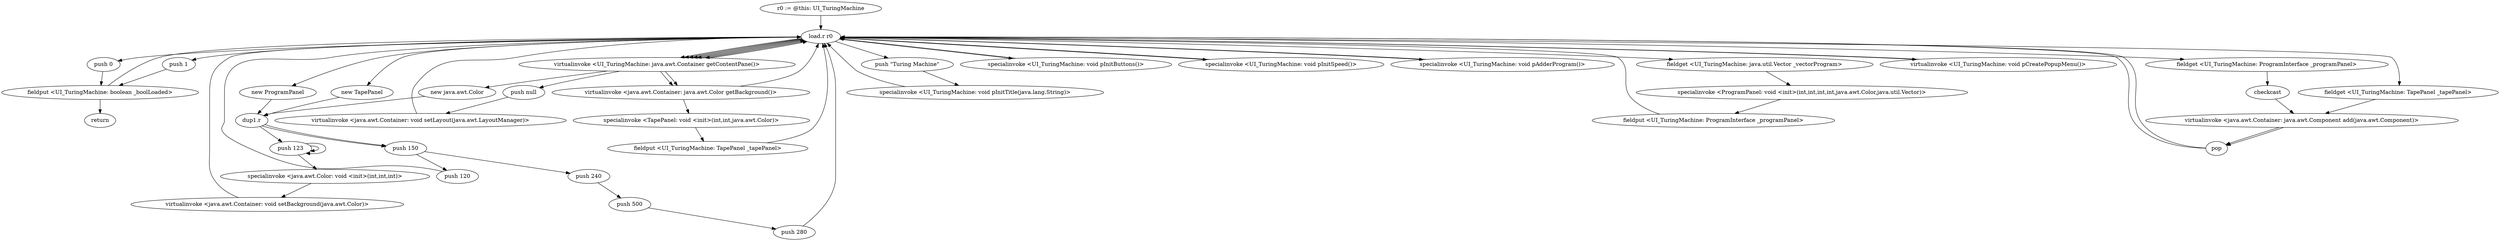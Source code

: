 digraph "" {
    "r0 := @this: UI_TuringMachine"
    "load.r r0"
    "r0 := @this: UI_TuringMachine"->"load.r r0";
    "push 0"
    "load.r r0"->"push 0";
    "fieldput <UI_TuringMachine: boolean _boolLoaded>"
    "push 0"->"fieldput <UI_TuringMachine: boolean _boolLoaded>";
    "fieldput <UI_TuringMachine: boolean _boolLoaded>"->"load.r r0";
    "virtualinvoke <UI_TuringMachine: java.awt.Container getContentPane()>"
    "load.r r0"->"virtualinvoke <UI_TuringMachine: java.awt.Container getContentPane()>";
    "push null"
    "virtualinvoke <UI_TuringMachine: java.awt.Container getContentPane()>"->"push null";
    "virtualinvoke <java.awt.Container: void setLayout(java.awt.LayoutManager)>"
    "push null"->"virtualinvoke <java.awt.Container: void setLayout(java.awt.LayoutManager)>";
    "virtualinvoke <java.awt.Container: void setLayout(java.awt.LayoutManager)>"->"load.r r0";
    "load.r r0"->"virtualinvoke <UI_TuringMachine: java.awt.Container getContentPane()>";
    "new java.awt.Color"
    "virtualinvoke <UI_TuringMachine: java.awt.Container getContentPane()>"->"new java.awt.Color";
    "dup1.r"
    "new java.awt.Color"->"dup1.r";
    "push 123"
    "dup1.r"->"push 123";
    "push 123"->"push 123";
    "push 123"->"push 123";
    "specialinvoke <java.awt.Color: void <init>(int,int,int)>"
    "push 123"->"specialinvoke <java.awt.Color: void <init>(int,int,int)>";
    "virtualinvoke <java.awt.Container: void setBackground(java.awt.Color)>"
    "specialinvoke <java.awt.Color: void <init>(int,int,int)>"->"virtualinvoke <java.awt.Container: void setBackground(java.awt.Color)>";
    "virtualinvoke <java.awt.Container: void setBackground(java.awt.Color)>"->"load.r r0";
    "push \"Turing Machine\""
    "load.r r0"->"push \"Turing Machine\"";
    "specialinvoke <UI_TuringMachine: void pInitTitle(java.lang.String)>"
    "push \"Turing Machine\""->"specialinvoke <UI_TuringMachine: void pInitTitle(java.lang.String)>";
    "specialinvoke <UI_TuringMachine: void pInitTitle(java.lang.String)>"->"load.r r0";
    "specialinvoke <UI_TuringMachine: void pInitButtons()>"
    "load.r r0"->"specialinvoke <UI_TuringMachine: void pInitButtons()>";
    "specialinvoke <UI_TuringMachine: void pInitButtons()>"->"load.r r0";
    "specialinvoke <UI_TuringMachine: void pInitSpeed()>"
    "load.r r0"->"specialinvoke <UI_TuringMachine: void pInitSpeed()>";
    "specialinvoke <UI_TuringMachine: void pInitSpeed()>"->"load.r r0";
    "new TapePanel"
    "load.r r0"->"new TapePanel";
    "new TapePanel"->"dup1.r";
    "push 150"
    "dup1.r"->"push 150";
    "push 120"
    "push 150"->"push 120";
    "push 120"->"load.r r0";
    "load.r r0"->"virtualinvoke <UI_TuringMachine: java.awt.Container getContentPane()>";
    "virtualinvoke <java.awt.Container: java.awt.Color getBackground()>"
    "virtualinvoke <UI_TuringMachine: java.awt.Container getContentPane()>"->"virtualinvoke <java.awt.Container: java.awt.Color getBackground()>";
    "specialinvoke <TapePanel: void <init>(int,int,java.awt.Color)>"
    "virtualinvoke <java.awt.Container: java.awt.Color getBackground()>"->"specialinvoke <TapePanel: void <init>(int,int,java.awt.Color)>";
    "fieldput <UI_TuringMachine: TapePanel _tapePanel>"
    "specialinvoke <TapePanel: void <init>(int,int,java.awt.Color)>"->"fieldput <UI_TuringMachine: TapePanel _tapePanel>";
    "fieldput <UI_TuringMachine: TapePanel _tapePanel>"->"load.r r0";
    "specialinvoke <UI_TuringMachine: void pAdderProgram()>"
    "load.r r0"->"specialinvoke <UI_TuringMachine: void pAdderProgram()>";
    "specialinvoke <UI_TuringMachine: void pAdderProgram()>"->"load.r r0";
    "new ProgramPanel"
    "load.r r0"->"new ProgramPanel";
    "new ProgramPanel"->"dup1.r";
    "dup1.r"->"push 150";
    "push 240"
    "push 150"->"push 240";
    "push 500"
    "push 240"->"push 500";
    "push 280"
    "push 500"->"push 280";
    "push 280"->"load.r r0";
    "load.r r0"->"virtualinvoke <UI_TuringMachine: java.awt.Container getContentPane()>";
    "virtualinvoke <UI_TuringMachine: java.awt.Container getContentPane()>"->"virtualinvoke <java.awt.Container: java.awt.Color getBackground()>";
    "virtualinvoke <java.awt.Container: java.awt.Color getBackground()>"->"load.r r0";
    "fieldget <UI_TuringMachine: java.util.Vector _vectorProgram>"
    "load.r r0"->"fieldget <UI_TuringMachine: java.util.Vector _vectorProgram>";
    "specialinvoke <ProgramPanel: void <init>(int,int,int,int,java.awt.Color,java.util.Vector)>"
    "fieldget <UI_TuringMachine: java.util.Vector _vectorProgram>"->"specialinvoke <ProgramPanel: void <init>(int,int,int,int,java.awt.Color,java.util.Vector)>";
    "fieldput <UI_TuringMachine: ProgramInterface _programPanel>"
    "specialinvoke <ProgramPanel: void <init>(int,int,int,int,java.awt.Color,java.util.Vector)>"->"fieldput <UI_TuringMachine: ProgramInterface _programPanel>";
    "fieldput <UI_TuringMachine: ProgramInterface _programPanel>"->"load.r r0";
    "virtualinvoke <UI_TuringMachine: void pCreatePopupMenu()>"
    "load.r r0"->"virtualinvoke <UI_TuringMachine: void pCreatePopupMenu()>";
    "virtualinvoke <UI_TuringMachine: void pCreatePopupMenu()>"->"load.r r0";
    "load.r r0"->"virtualinvoke <UI_TuringMachine: java.awt.Container getContentPane()>";
    "virtualinvoke <UI_TuringMachine: java.awt.Container getContentPane()>"->"load.r r0";
    "fieldget <UI_TuringMachine: ProgramInterface _programPanel>"
    "load.r r0"->"fieldget <UI_TuringMachine: ProgramInterface _programPanel>";
    "checkcast"
    "fieldget <UI_TuringMachine: ProgramInterface _programPanel>"->"checkcast";
    "virtualinvoke <java.awt.Container: java.awt.Component add(java.awt.Component)>"
    "checkcast"->"virtualinvoke <java.awt.Container: java.awt.Component add(java.awt.Component)>";
    "pop"
    "virtualinvoke <java.awt.Container: java.awt.Component add(java.awt.Component)>"->"pop";
    "pop"->"load.r r0";
    "load.r r0"->"virtualinvoke <UI_TuringMachine: java.awt.Container getContentPane()>";
    "virtualinvoke <UI_TuringMachine: java.awt.Container getContentPane()>"->"load.r r0";
    "fieldget <UI_TuringMachine: TapePanel _tapePanel>"
    "load.r r0"->"fieldget <UI_TuringMachine: TapePanel _tapePanel>";
    "fieldget <UI_TuringMachine: TapePanel _tapePanel>"->"virtualinvoke <java.awt.Container: java.awt.Component add(java.awt.Component)>";
    "virtualinvoke <java.awt.Container: java.awt.Component add(java.awt.Component)>"->"pop";
    "pop"->"load.r r0";
    "push 1"
    "load.r r0"->"push 1";
    "push 1"->"fieldput <UI_TuringMachine: boolean _boolLoaded>";
    "return"
    "fieldput <UI_TuringMachine: boolean _boolLoaded>"->"return";
}
